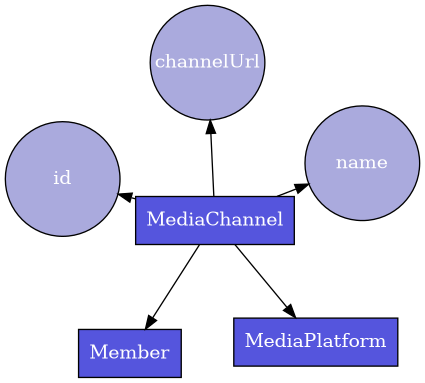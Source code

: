 @startuml mediaChannel_entity
digraph foo {

    overlap=false
    splines=polyline
    layout=neato

    { node [shape=box style=filled fillcolor="#5555dd" fontcolor="white"]
		  MediaChannel MediaPlatform Member 
	  }

    { node [shape=circle style=filled fillcolor="#aaaadd" fontcolor="white" fixedsize=true width=1.2]
       MediaChannel -> {
            id
            name
            channelUrl
            Member
            MediaPlatform
       }
	}
}
@enduml                     